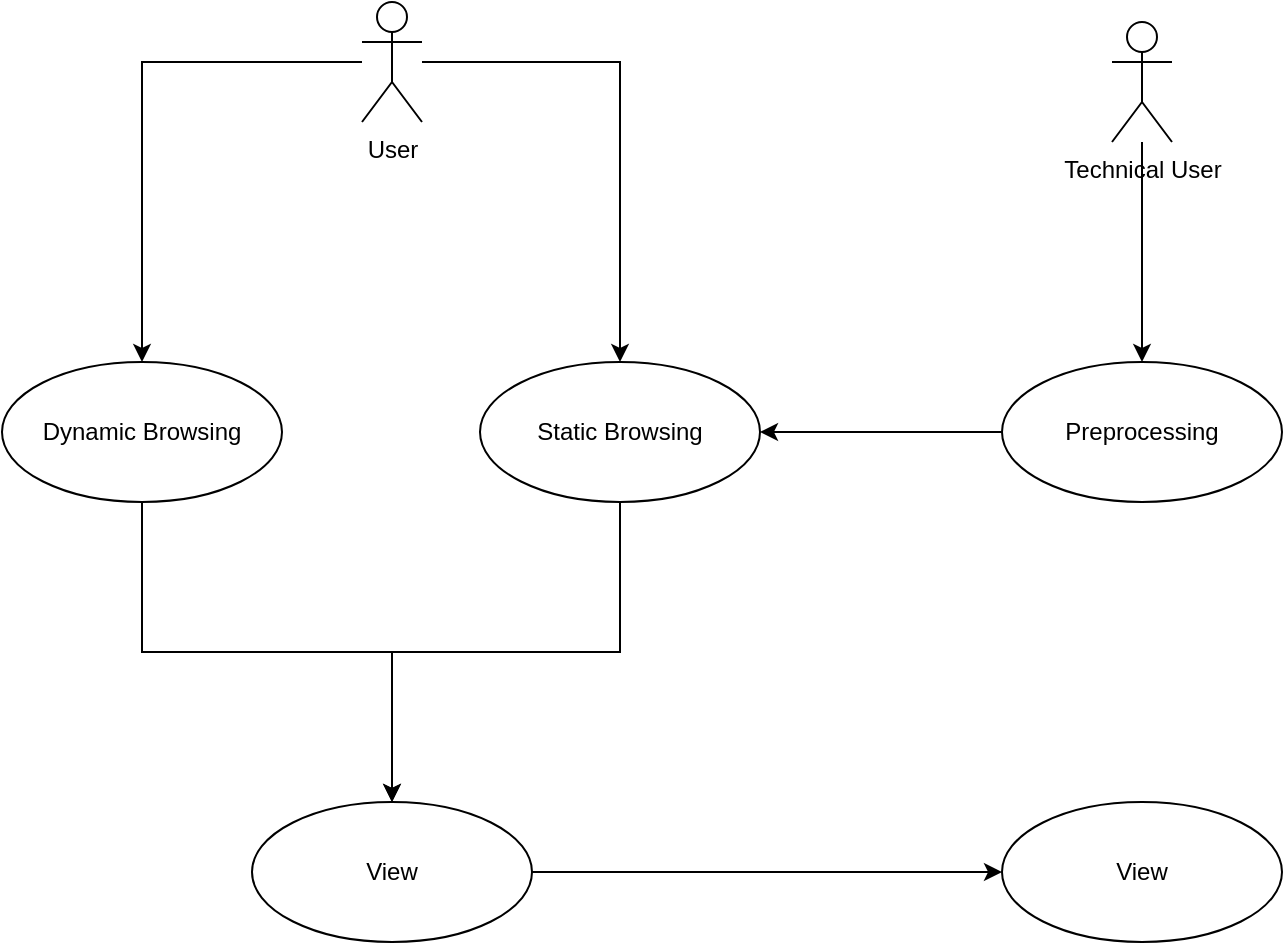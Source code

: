 <mxfile version="20.6.0" type="github">
  <diagram id="C5RBs43oDa-KdzZeNtuy" name="Page-1">
    <mxGraphModel dx="1182" dy="722" grid="1" gridSize="10" guides="1" tooltips="1" connect="1" arrows="1" fold="1" page="1" pageScale="1" pageWidth="827" pageHeight="1169" math="0" shadow="0">
      <root>
        <mxCell id="WIyWlLk6GJQsqaUBKTNV-0" />
        <mxCell id="WIyWlLk6GJQsqaUBKTNV-1" parent="WIyWlLk6GJQsqaUBKTNV-0" />
        <mxCell id="mra5QQwehXixs7kkUrkd-2" value="" style="edgeStyle=orthogonalEdgeStyle;rounded=0;orthogonalLoop=1;jettySize=auto;html=1;entryX=0.5;entryY=0;entryDx=0;entryDy=0;" edge="1" parent="WIyWlLk6GJQsqaUBKTNV-1" source="mra5QQwehXixs7kkUrkd-0" target="mra5QQwehXixs7kkUrkd-3">
          <mxGeometry relative="1" as="geometry">
            <mxPoint x="155" y="230" as="targetPoint" />
          </mxGeometry>
        </mxCell>
        <mxCell id="mra5QQwehXixs7kkUrkd-9" style="edgeStyle=orthogonalEdgeStyle;rounded=0;orthogonalLoop=1;jettySize=auto;html=1;" edge="1" parent="WIyWlLk6GJQsqaUBKTNV-1" source="mra5QQwehXixs7kkUrkd-0" target="mra5QQwehXixs7kkUrkd-8">
          <mxGeometry relative="1" as="geometry" />
        </mxCell>
        <mxCell id="mra5QQwehXixs7kkUrkd-0" value="&lt;div&gt;User&lt;/div&gt;&lt;div&gt;&lt;br&gt;&lt;/div&gt;" style="shape=umlActor;html=1;verticalLabelPosition=bottom;verticalAlign=top;align=center;" vertex="1" parent="WIyWlLk6GJQsqaUBKTNV-1">
          <mxGeometry x="265" y="60" width="30" height="60" as="geometry" />
        </mxCell>
        <mxCell id="mra5QQwehXixs7kkUrkd-1" value="&lt;div&gt;Technical User&lt;/div&gt;&lt;div&gt;&lt;br&gt;&lt;/div&gt;" style="shape=umlActor;html=1;verticalLabelPosition=bottom;verticalAlign=top;align=center;" vertex="1" parent="WIyWlLk6GJQsqaUBKTNV-1">
          <mxGeometry x="640" y="70" width="30" height="60" as="geometry" />
        </mxCell>
        <mxCell id="mra5QQwehXixs7kkUrkd-13" style="edgeStyle=orthogonalEdgeStyle;rounded=0;orthogonalLoop=1;jettySize=auto;html=1;entryX=0.5;entryY=0;entryDx=0;entryDy=0;" edge="1" parent="WIyWlLk6GJQsqaUBKTNV-1" source="mra5QQwehXixs7kkUrkd-3" target="mra5QQwehXixs7kkUrkd-10">
          <mxGeometry relative="1" as="geometry" />
        </mxCell>
        <mxCell id="mra5QQwehXixs7kkUrkd-3" value="Static Browsing" style="ellipse;whiteSpace=wrap;html=1;" vertex="1" parent="WIyWlLk6GJQsqaUBKTNV-1">
          <mxGeometry x="324" y="240" width="140" height="70" as="geometry" />
        </mxCell>
        <mxCell id="mra5QQwehXixs7kkUrkd-7" style="edgeStyle=orthogonalEdgeStyle;rounded=0;orthogonalLoop=1;jettySize=auto;html=1;entryX=1;entryY=0.5;entryDx=0;entryDy=0;" edge="1" parent="WIyWlLk6GJQsqaUBKTNV-1" source="mra5QQwehXixs7kkUrkd-5" target="mra5QQwehXixs7kkUrkd-3">
          <mxGeometry relative="1" as="geometry" />
        </mxCell>
        <mxCell id="mra5QQwehXixs7kkUrkd-5" value="&lt;div&gt;Preprocessing&lt;/div&gt;" style="ellipse;whiteSpace=wrap;html=1;" vertex="1" parent="WIyWlLk6GJQsqaUBKTNV-1">
          <mxGeometry x="585" y="240" width="140" height="70" as="geometry" />
        </mxCell>
        <mxCell id="mra5QQwehXixs7kkUrkd-6" value="" style="edgeStyle=orthogonalEdgeStyle;rounded=0;orthogonalLoop=1;jettySize=auto;html=1;" edge="1" parent="WIyWlLk6GJQsqaUBKTNV-1" source="mra5QQwehXixs7kkUrkd-1" target="mra5QQwehXixs7kkUrkd-5">
          <mxGeometry relative="1" as="geometry">
            <mxPoint x="650" y="160" as="sourcePoint" />
            <mxPoint x="650" y="260" as="targetPoint" />
          </mxGeometry>
        </mxCell>
        <mxCell id="mra5QQwehXixs7kkUrkd-12" style="edgeStyle=orthogonalEdgeStyle;rounded=0;orthogonalLoop=1;jettySize=auto;html=1;" edge="1" parent="WIyWlLk6GJQsqaUBKTNV-1" source="mra5QQwehXixs7kkUrkd-8" target="mra5QQwehXixs7kkUrkd-10">
          <mxGeometry relative="1" as="geometry" />
        </mxCell>
        <mxCell id="mra5QQwehXixs7kkUrkd-8" value="&lt;div&gt;Dynamic Browsing&lt;/div&gt;" style="ellipse;whiteSpace=wrap;html=1;" vertex="1" parent="WIyWlLk6GJQsqaUBKTNV-1">
          <mxGeometry x="85" y="240" width="140" height="70" as="geometry" />
        </mxCell>
        <mxCell id="mra5QQwehXixs7kkUrkd-14" style="edgeStyle=orthogonalEdgeStyle;rounded=0;orthogonalLoop=1;jettySize=auto;html=1;" edge="1" parent="WIyWlLk6GJQsqaUBKTNV-1" source="mra5QQwehXixs7kkUrkd-10" target="mra5QQwehXixs7kkUrkd-11">
          <mxGeometry relative="1" as="geometry" />
        </mxCell>
        <mxCell id="mra5QQwehXixs7kkUrkd-10" value="&lt;div&gt;View&lt;/div&gt;" style="ellipse;whiteSpace=wrap;html=1;" vertex="1" parent="WIyWlLk6GJQsqaUBKTNV-1">
          <mxGeometry x="210" y="460" width="140" height="70" as="geometry" />
        </mxCell>
        <mxCell id="mra5QQwehXixs7kkUrkd-11" value="&lt;div&gt;View&lt;/div&gt;" style="ellipse;whiteSpace=wrap;html=1;" vertex="1" parent="WIyWlLk6GJQsqaUBKTNV-1">
          <mxGeometry x="585" y="460" width="140" height="70" as="geometry" />
        </mxCell>
      </root>
    </mxGraphModel>
  </diagram>
</mxfile>
